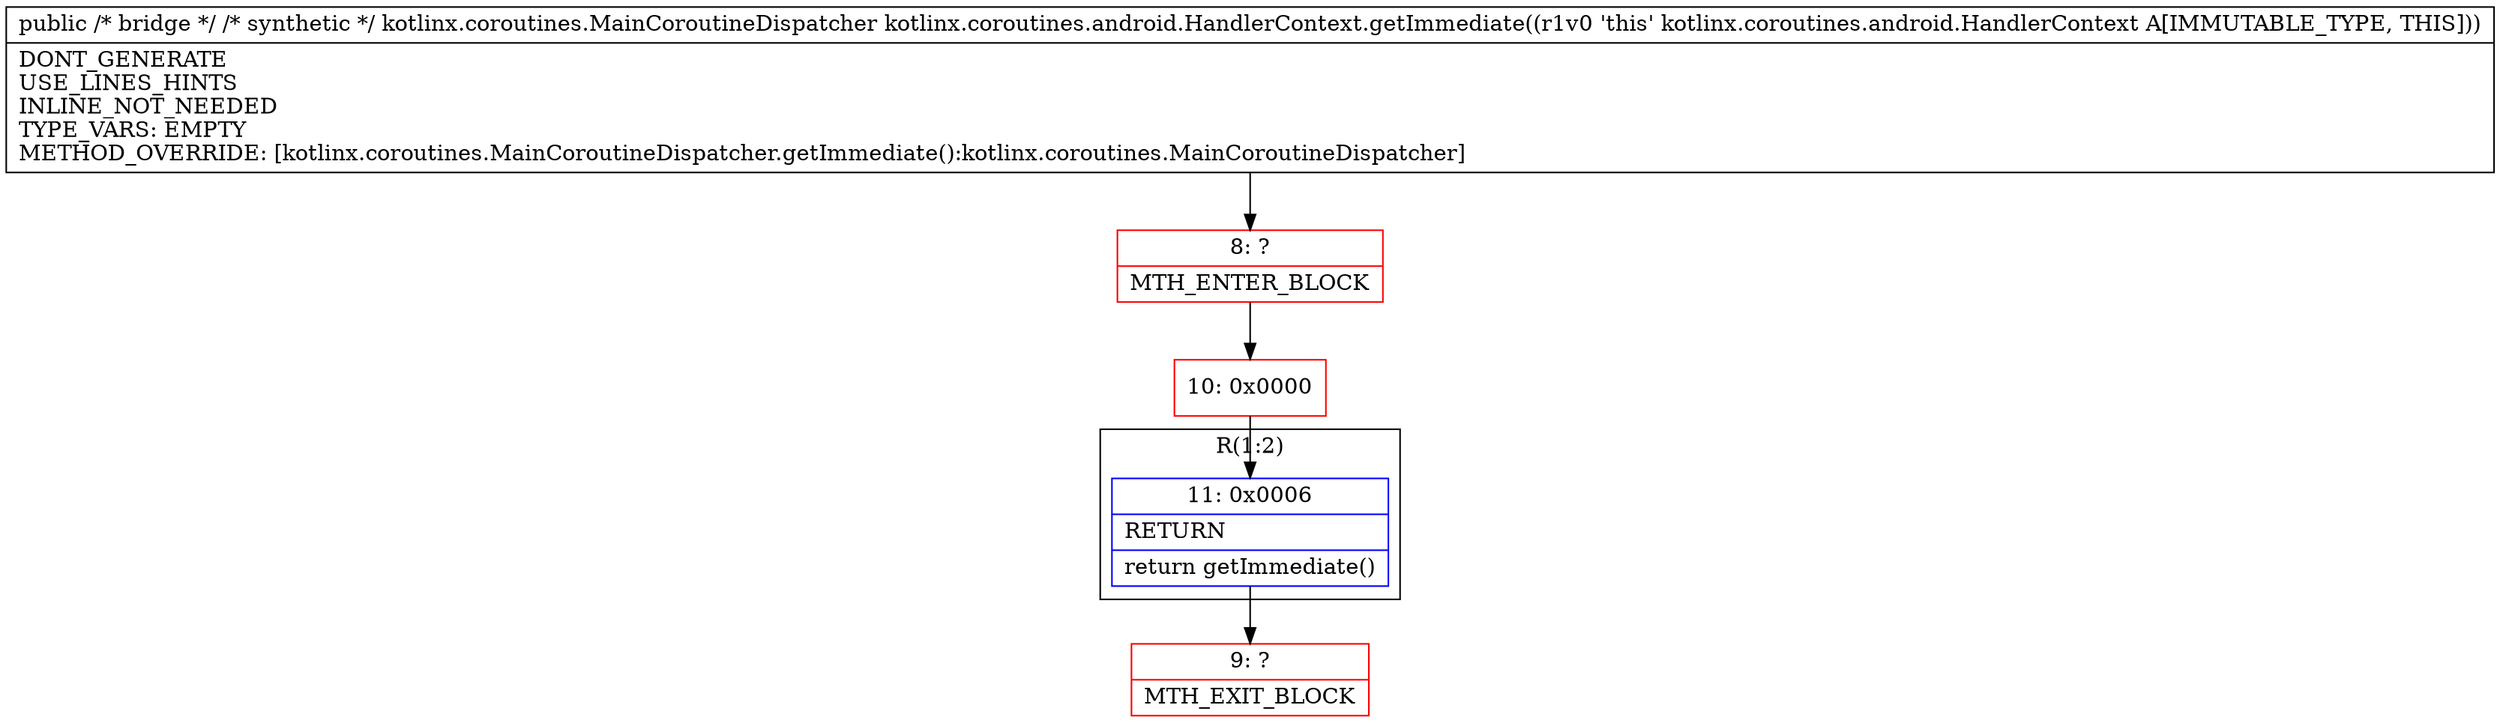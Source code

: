 digraph "CFG forkotlinx.coroutines.android.HandlerContext.getImmediate()Lkotlinx\/coroutines\/MainCoroutineDispatcher;" {
subgraph cluster_Region_1161300420 {
label = "R(1:2)";
node [shape=record,color=blue];
Node_11 [shape=record,label="{11\:\ 0x0006|RETURN\l|return getImmediate()\l}"];
}
Node_8 [shape=record,color=red,label="{8\:\ ?|MTH_ENTER_BLOCK\l}"];
Node_10 [shape=record,color=red,label="{10\:\ 0x0000}"];
Node_9 [shape=record,color=red,label="{9\:\ ?|MTH_EXIT_BLOCK\l}"];
MethodNode[shape=record,label="{public \/* bridge *\/ \/* synthetic *\/ kotlinx.coroutines.MainCoroutineDispatcher kotlinx.coroutines.android.HandlerContext.getImmediate((r1v0 'this' kotlinx.coroutines.android.HandlerContext A[IMMUTABLE_TYPE, THIS]))  | DONT_GENERATE\lUSE_LINES_HINTS\lINLINE_NOT_NEEDED\lTYPE_VARS: EMPTY\lMETHOD_OVERRIDE: [kotlinx.coroutines.MainCoroutineDispatcher.getImmediate():kotlinx.coroutines.MainCoroutineDispatcher]\l}"];
MethodNode -> Node_8;Node_11 -> Node_9;
Node_8 -> Node_10;
Node_10 -> Node_11;
}

